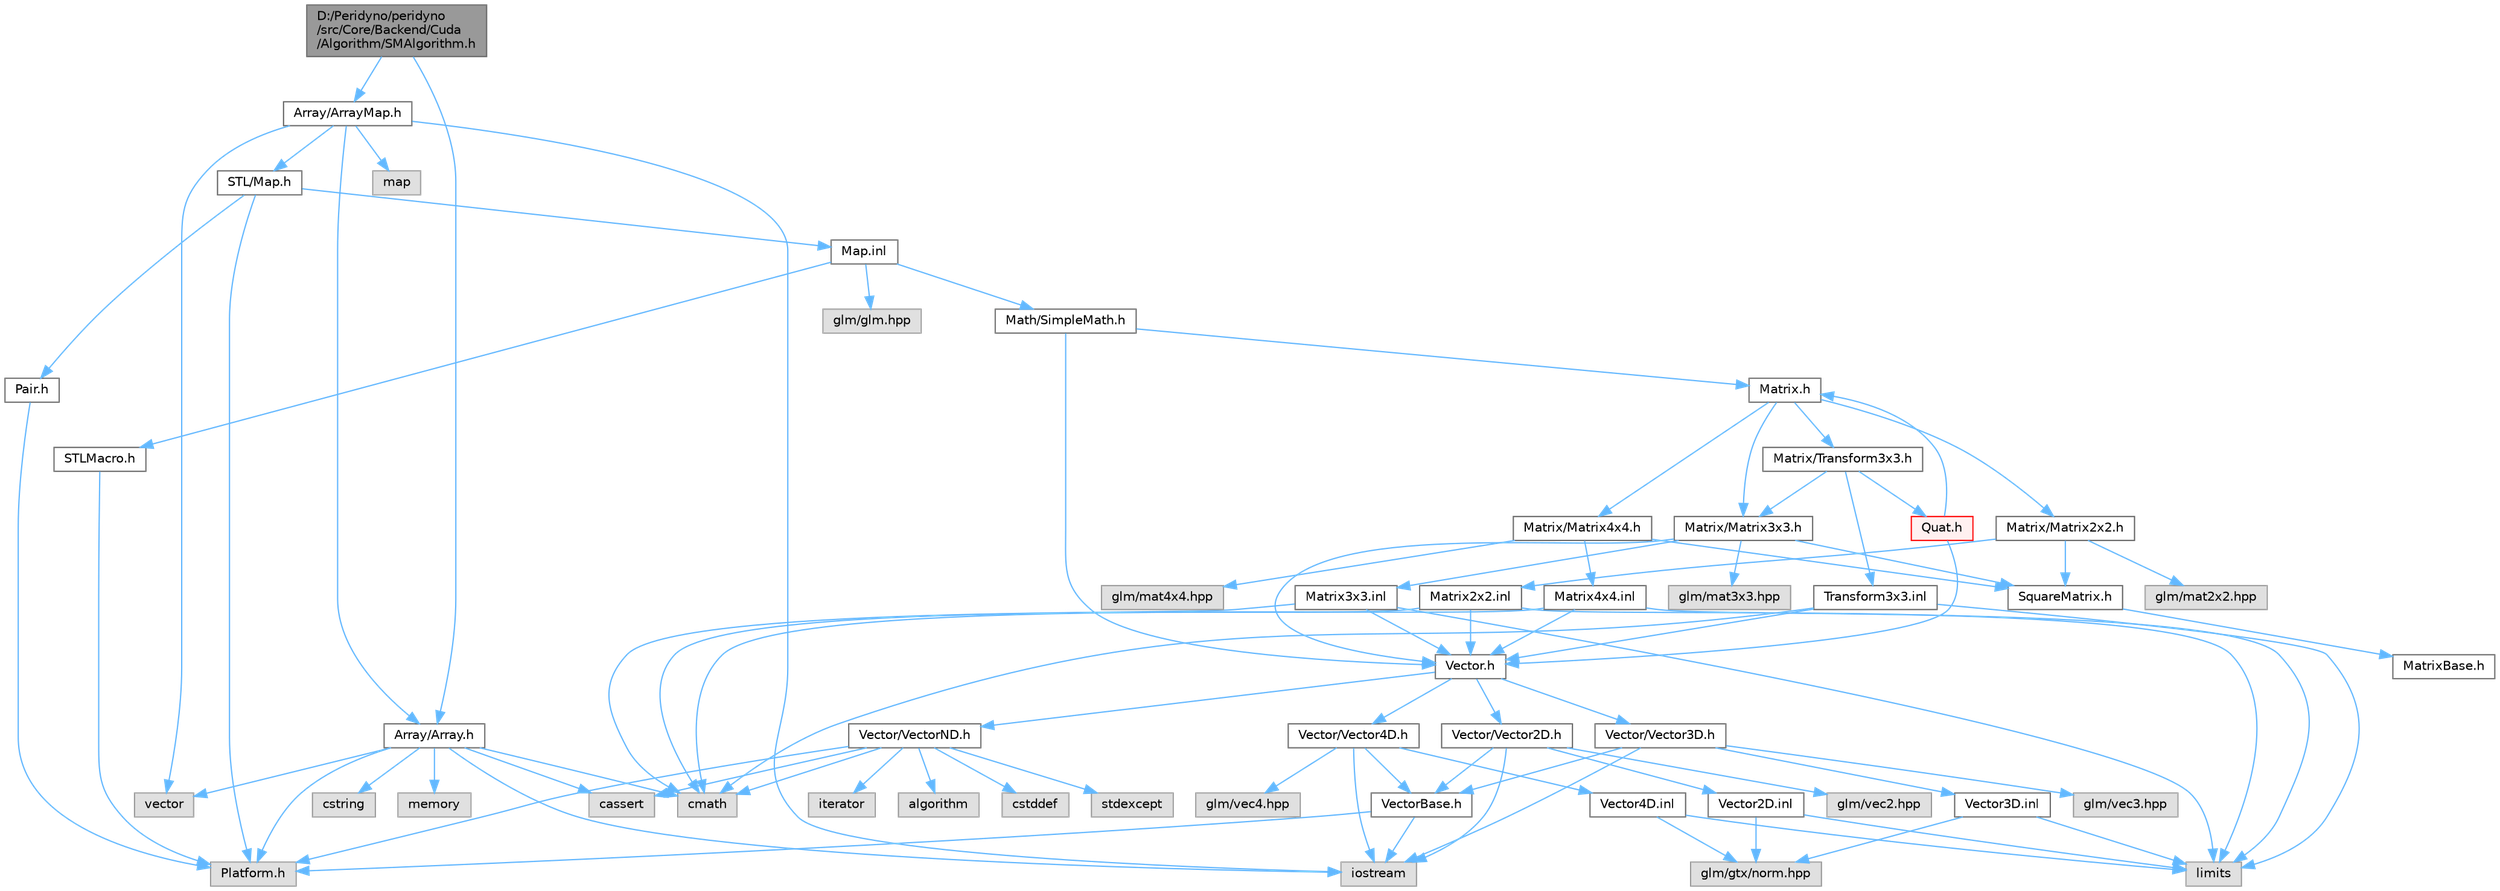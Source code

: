 digraph "D:/Peridyno/peridyno/src/Core/Backend/Cuda/Algorithm/SMAlgorithm.h"
{
 // LATEX_PDF_SIZE
  bgcolor="transparent";
  edge [fontname=Helvetica,fontsize=10,labelfontname=Helvetica,labelfontsize=10];
  node [fontname=Helvetica,fontsize=10,shape=box,height=0.2,width=0.4];
  Node1 [id="Node000001",label="D:/Peridyno/peridyno\l/src/Core/Backend/Cuda\l/Algorithm/SMAlgorithm.h",height=0.2,width=0.4,color="gray40", fillcolor="grey60", style="filled", fontcolor="black",tooltip=" "];
  Node1 -> Node2 [id="edge1_Node000001_Node000002",color="steelblue1",style="solid",tooltip=" "];
  Node2 [id="Node000002",label="Array/Array.h",height=0.2,width=0.4,color="grey40", fillcolor="white", style="filled",URL="$_array_8h.html",tooltip=" "];
  Node2 -> Node3 [id="edge2_Node000002_Node000003",color="steelblue1",style="solid",tooltip=" "];
  Node3 [id="Node000003",label="Platform.h",height=0.2,width=0.4,color="grey60", fillcolor="#E0E0E0", style="filled",tooltip=" "];
  Node2 -> Node4 [id="edge3_Node000002_Node000004",color="steelblue1",style="solid",tooltip=" "];
  Node4 [id="Node000004",label="cassert",height=0.2,width=0.4,color="grey60", fillcolor="#E0E0E0", style="filled",tooltip=" "];
  Node2 -> Node5 [id="edge4_Node000002_Node000005",color="steelblue1",style="solid",tooltip=" "];
  Node5 [id="Node000005",label="vector",height=0.2,width=0.4,color="grey60", fillcolor="#E0E0E0", style="filled",tooltip=" "];
  Node2 -> Node6 [id="edge5_Node000002_Node000006",color="steelblue1",style="solid",tooltip=" "];
  Node6 [id="Node000006",label="iostream",height=0.2,width=0.4,color="grey60", fillcolor="#E0E0E0", style="filled",tooltip=" "];
  Node2 -> Node7 [id="edge6_Node000002_Node000007",color="steelblue1",style="solid",tooltip=" "];
  Node7 [id="Node000007",label="cstring",height=0.2,width=0.4,color="grey60", fillcolor="#E0E0E0", style="filled",tooltip=" "];
  Node2 -> Node8 [id="edge7_Node000002_Node000008",color="steelblue1",style="solid",tooltip=" "];
  Node8 [id="Node000008",label="memory",height=0.2,width=0.4,color="grey60", fillcolor="#E0E0E0", style="filled",tooltip=" "];
  Node2 -> Node9 [id="edge8_Node000002_Node000009",color="steelblue1",style="solid",tooltip=" "];
  Node9 [id="Node000009",label="cmath",height=0.2,width=0.4,color="grey60", fillcolor="#E0E0E0", style="filled",tooltip=" "];
  Node1 -> Node10 [id="edge9_Node000001_Node000010",color="steelblue1",style="solid",tooltip=" "];
  Node10 [id="Node000010",label="Array/ArrayMap.h",height=0.2,width=0.4,color="grey40", fillcolor="white", style="filled",URL="$_array_map_8h.html",tooltip=" "];
  Node10 -> Node11 [id="edge10_Node000010_Node000011",color="steelblue1",style="solid",tooltip=" "];
  Node11 [id="Node000011",label="map",height=0.2,width=0.4,color="grey60", fillcolor="#E0E0E0", style="filled",tooltip=" "];
  Node10 -> Node5 [id="edge11_Node000010_Node000005",color="steelblue1",style="solid",tooltip=" "];
  Node10 -> Node6 [id="edge12_Node000010_Node000006",color="steelblue1",style="solid",tooltip=" "];
  Node10 -> Node12 [id="edge13_Node000010_Node000012",color="steelblue1",style="solid",tooltip=" "];
  Node12 [id="Node000012",label="STL/Map.h",height=0.2,width=0.4,color="grey40", fillcolor="white", style="filled",URL="$_map_8h.html",tooltip=" "];
  Node12 -> Node3 [id="edge14_Node000012_Node000003",color="steelblue1",style="solid",tooltip=" "];
  Node12 -> Node13 [id="edge15_Node000012_Node000013",color="steelblue1",style="solid",tooltip=" "];
  Node13 [id="Node000013",label="Pair.h",height=0.2,width=0.4,color="grey40", fillcolor="white", style="filled",URL="$_pair_8h.html",tooltip=" "];
  Node13 -> Node3 [id="edge16_Node000013_Node000003",color="steelblue1",style="solid",tooltip=" "];
  Node12 -> Node14 [id="edge17_Node000012_Node000014",color="steelblue1",style="solid",tooltip=" "];
  Node14 [id="Node000014",label="Map.inl",height=0.2,width=0.4,color="grey40", fillcolor="white", style="filled",URL="$_map_8inl.html",tooltip=" "];
  Node14 -> Node15 [id="edge18_Node000014_Node000015",color="steelblue1",style="solid",tooltip=" "];
  Node15 [id="Node000015",label="Math/SimpleMath.h",height=0.2,width=0.4,color="grey40", fillcolor="white", style="filled",URL="$_simple_math_8h.html",tooltip=" "];
  Node15 -> Node16 [id="edge19_Node000015_Node000016",color="steelblue1",style="solid",tooltip=" "];
  Node16 [id="Node000016",label="Vector.h",height=0.2,width=0.4,color="grey40", fillcolor="white", style="filled",URL="$_vector_8h.html",tooltip=" "];
  Node16 -> Node17 [id="edge20_Node000016_Node000017",color="steelblue1",style="solid",tooltip=" "];
  Node17 [id="Node000017",label="Vector/Vector2D.h",height=0.2,width=0.4,color="grey40", fillcolor="white", style="filled",URL="$_vector2_d_8h.html",tooltip=" "];
  Node17 -> Node18 [id="edge21_Node000017_Node000018",color="steelblue1",style="solid",tooltip=" "];
  Node18 [id="Node000018",label="glm/vec2.hpp",height=0.2,width=0.4,color="grey60", fillcolor="#E0E0E0", style="filled",tooltip=" "];
  Node17 -> Node6 [id="edge22_Node000017_Node000006",color="steelblue1",style="solid",tooltip=" "];
  Node17 -> Node19 [id="edge23_Node000017_Node000019",color="steelblue1",style="solid",tooltip=" "];
  Node19 [id="Node000019",label="VectorBase.h",height=0.2,width=0.4,color="grey40", fillcolor="white", style="filled",URL="$_vector_base_8h.html",tooltip=" "];
  Node19 -> Node6 [id="edge24_Node000019_Node000006",color="steelblue1",style="solid",tooltip=" "];
  Node19 -> Node3 [id="edge25_Node000019_Node000003",color="steelblue1",style="solid",tooltip=" "];
  Node17 -> Node20 [id="edge26_Node000017_Node000020",color="steelblue1",style="solid",tooltip=" "];
  Node20 [id="Node000020",label="Vector2D.inl",height=0.2,width=0.4,color="grey40", fillcolor="white", style="filled",URL="$_vector2_d_8inl.html",tooltip=" "];
  Node20 -> Node21 [id="edge27_Node000020_Node000021",color="steelblue1",style="solid",tooltip=" "];
  Node21 [id="Node000021",label="limits",height=0.2,width=0.4,color="grey60", fillcolor="#E0E0E0", style="filled",tooltip=" "];
  Node20 -> Node22 [id="edge28_Node000020_Node000022",color="steelblue1",style="solid",tooltip=" "];
  Node22 [id="Node000022",label="glm/gtx/norm.hpp",height=0.2,width=0.4,color="grey60", fillcolor="#E0E0E0", style="filled",tooltip=" "];
  Node16 -> Node23 [id="edge29_Node000016_Node000023",color="steelblue1",style="solid",tooltip=" "];
  Node23 [id="Node000023",label="Vector/Vector3D.h",height=0.2,width=0.4,color="grey40", fillcolor="white", style="filled",URL="$_vector3_d_8h.html",tooltip=" "];
  Node23 -> Node24 [id="edge30_Node000023_Node000024",color="steelblue1",style="solid",tooltip=" "];
  Node24 [id="Node000024",label="glm/vec3.hpp",height=0.2,width=0.4,color="grey60", fillcolor="#E0E0E0", style="filled",tooltip=" "];
  Node23 -> Node6 [id="edge31_Node000023_Node000006",color="steelblue1",style="solid",tooltip=" "];
  Node23 -> Node19 [id="edge32_Node000023_Node000019",color="steelblue1",style="solid",tooltip=" "];
  Node23 -> Node25 [id="edge33_Node000023_Node000025",color="steelblue1",style="solid",tooltip=" "];
  Node25 [id="Node000025",label="Vector3D.inl",height=0.2,width=0.4,color="grey40", fillcolor="white", style="filled",URL="$_vector3_d_8inl.html",tooltip=" "];
  Node25 -> Node21 [id="edge34_Node000025_Node000021",color="steelblue1",style="solid",tooltip=" "];
  Node25 -> Node22 [id="edge35_Node000025_Node000022",color="steelblue1",style="solid",tooltip=" "];
  Node16 -> Node26 [id="edge36_Node000016_Node000026",color="steelblue1",style="solid",tooltip=" "];
  Node26 [id="Node000026",label="Vector/Vector4D.h",height=0.2,width=0.4,color="grey40", fillcolor="white", style="filled",URL="$_vector4_d_8h.html",tooltip=" "];
  Node26 -> Node27 [id="edge37_Node000026_Node000027",color="steelblue1",style="solid",tooltip=" "];
  Node27 [id="Node000027",label="glm/vec4.hpp",height=0.2,width=0.4,color="grey60", fillcolor="#E0E0E0", style="filled",tooltip=" "];
  Node26 -> Node6 [id="edge38_Node000026_Node000006",color="steelblue1",style="solid",tooltip=" "];
  Node26 -> Node19 [id="edge39_Node000026_Node000019",color="steelblue1",style="solid",tooltip=" "];
  Node26 -> Node28 [id="edge40_Node000026_Node000028",color="steelblue1",style="solid",tooltip=" "];
  Node28 [id="Node000028",label="Vector4D.inl",height=0.2,width=0.4,color="grey40", fillcolor="white", style="filled",URL="$_vector4_d_8inl.html",tooltip=" "];
  Node28 -> Node21 [id="edge41_Node000028_Node000021",color="steelblue1",style="solid",tooltip=" "];
  Node28 -> Node22 [id="edge42_Node000028_Node000022",color="steelblue1",style="solid",tooltip=" "];
  Node16 -> Node29 [id="edge43_Node000016_Node000029",color="steelblue1",style="solid",tooltip=" "];
  Node29 [id="Node000029",label="Vector/VectorND.h",height=0.2,width=0.4,color="grey40", fillcolor="white", style="filled",URL="$_vector_n_d_8h.html",tooltip=" "];
  Node29 -> Node30 [id="edge44_Node000029_Node000030",color="steelblue1",style="solid",tooltip=" "];
  Node30 [id="Node000030",label="cstddef",height=0.2,width=0.4,color="grey60", fillcolor="#E0E0E0", style="filled",tooltip=" "];
  Node29 -> Node31 [id="edge45_Node000029_Node000031",color="steelblue1",style="solid",tooltip=" "];
  Node31 [id="Node000031",label="stdexcept",height=0.2,width=0.4,color="grey60", fillcolor="#E0E0E0", style="filled",tooltip=" "];
  Node29 -> Node32 [id="edge46_Node000029_Node000032",color="steelblue1",style="solid",tooltip=" "];
  Node32 [id="Node000032",label="iterator",height=0.2,width=0.4,color="grey60", fillcolor="#E0E0E0", style="filled",tooltip=" "];
  Node29 -> Node33 [id="edge47_Node000029_Node000033",color="steelblue1",style="solid",tooltip=" "];
  Node33 [id="Node000033",label="algorithm",height=0.2,width=0.4,color="grey60", fillcolor="#E0E0E0", style="filled",tooltip=" "];
  Node29 -> Node9 [id="edge48_Node000029_Node000009",color="steelblue1",style="solid",tooltip=" "];
  Node29 -> Node4 [id="edge49_Node000029_Node000004",color="steelblue1",style="solid",tooltip=" "];
  Node29 -> Node3 [id="edge50_Node000029_Node000003",color="steelblue1",style="solid",tooltip=" "];
  Node15 -> Node34 [id="edge51_Node000015_Node000034",color="steelblue1",style="solid",tooltip=" "];
  Node34 [id="Node000034",label="Matrix.h",height=0.2,width=0.4,color="grey40", fillcolor="white", style="filled",URL="$_matrix_8h.html",tooltip=" "];
  Node34 -> Node35 [id="edge52_Node000034_Node000035",color="steelblue1",style="solid",tooltip=" "];
  Node35 [id="Node000035",label="Matrix/Matrix2x2.h",height=0.2,width=0.4,color="grey40", fillcolor="white", style="filled",URL="$_matrix2x2_8h.html",tooltip=" "];
  Node35 -> Node36 [id="edge53_Node000035_Node000036",color="steelblue1",style="solid",tooltip=" "];
  Node36 [id="Node000036",label="glm/mat2x2.hpp",height=0.2,width=0.4,color="grey60", fillcolor="#E0E0E0", style="filled",tooltip=" "];
  Node35 -> Node37 [id="edge54_Node000035_Node000037",color="steelblue1",style="solid",tooltip=" "];
  Node37 [id="Node000037",label="SquareMatrix.h",height=0.2,width=0.4,color="grey40", fillcolor="white", style="filled",URL="$_square_matrix_8h.html",tooltip=" "];
  Node37 -> Node38 [id="edge55_Node000037_Node000038",color="steelblue1",style="solid",tooltip=" "];
  Node38 [id="Node000038",label="MatrixBase.h",height=0.2,width=0.4,color="grey40", fillcolor="white", style="filled",URL="$_matrix_base_8h.html",tooltip=" "];
  Node35 -> Node39 [id="edge56_Node000035_Node000039",color="steelblue1",style="solid",tooltip=" "];
  Node39 [id="Node000039",label="Matrix2x2.inl",height=0.2,width=0.4,color="grey40", fillcolor="white", style="filled",URL="$_matrix2x2_8inl.html",tooltip=" "];
  Node39 -> Node9 [id="edge57_Node000039_Node000009",color="steelblue1",style="solid",tooltip=" "];
  Node39 -> Node21 [id="edge58_Node000039_Node000021",color="steelblue1",style="solid",tooltip=" "];
  Node39 -> Node16 [id="edge59_Node000039_Node000016",color="steelblue1",style="solid",tooltip=" "];
  Node34 -> Node40 [id="edge60_Node000034_Node000040",color="steelblue1",style="solid",tooltip=" "];
  Node40 [id="Node000040",label="Matrix/Matrix3x3.h",height=0.2,width=0.4,color="grey40", fillcolor="white", style="filled",URL="$_matrix3x3_8h.html",tooltip=" "];
  Node40 -> Node41 [id="edge61_Node000040_Node000041",color="steelblue1",style="solid",tooltip=" "];
  Node41 [id="Node000041",label="glm/mat3x3.hpp",height=0.2,width=0.4,color="grey60", fillcolor="#E0E0E0", style="filled",tooltip=" "];
  Node40 -> Node16 [id="edge62_Node000040_Node000016",color="steelblue1",style="solid",tooltip=" "];
  Node40 -> Node37 [id="edge63_Node000040_Node000037",color="steelblue1",style="solid",tooltip=" "];
  Node40 -> Node42 [id="edge64_Node000040_Node000042",color="steelblue1",style="solid",tooltip=" "];
  Node42 [id="Node000042",label="Matrix3x3.inl",height=0.2,width=0.4,color="grey40", fillcolor="white", style="filled",URL="$_matrix3x3_8inl.html",tooltip=" "];
  Node42 -> Node9 [id="edge65_Node000042_Node000009",color="steelblue1",style="solid",tooltip=" "];
  Node42 -> Node21 [id="edge66_Node000042_Node000021",color="steelblue1",style="solid",tooltip=" "];
  Node42 -> Node16 [id="edge67_Node000042_Node000016",color="steelblue1",style="solid",tooltip=" "];
  Node34 -> Node43 [id="edge68_Node000034_Node000043",color="steelblue1",style="solid",tooltip=" "];
  Node43 [id="Node000043",label="Matrix/Matrix4x4.h",height=0.2,width=0.4,color="grey40", fillcolor="white", style="filled",URL="$_matrix4x4_8h.html",tooltip=" "];
  Node43 -> Node44 [id="edge69_Node000043_Node000044",color="steelblue1",style="solid",tooltip=" "];
  Node44 [id="Node000044",label="glm/mat4x4.hpp",height=0.2,width=0.4,color="grey60", fillcolor="#E0E0E0", style="filled",tooltip=" "];
  Node43 -> Node37 [id="edge70_Node000043_Node000037",color="steelblue1",style="solid",tooltip=" "];
  Node43 -> Node45 [id="edge71_Node000043_Node000045",color="steelblue1",style="solid",tooltip=" "];
  Node45 [id="Node000045",label="Matrix4x4.inl",height=0.2,width=0.4,color="grey40", fillcolor="white", style="filled",URL="$_matrix4x4_8inl.html",tooltip=" "];
  Node45 -> Node9 [id="edge72_Node000045_Node000009",color="steelblue1",style="solid",tooltip=" "];
  Node45 -> Node21 [id="edge73_Node000045_Node000021",color="steelblue1",style="solid",tooltip=" "];
  Node45 -> Node16 [id="edge74_Node000045_Node000016",color="steelblue1",style="solid",tooltip=" "];
  Node34 -> Node46 [id="edge75_Node000034_Node000046",color="steelblue1",style="solid",tooltip=" "];
  Node46 [id="Node000046",label="Matrix/Transform3x3.h",height=0.2,width=0.4,color="grey40", fillcolor="white", style="filled",URL="$_transform3x3_8h.html",tooltip=" "];
  Node46 -> Node47 [id="edge76_Node000046_Node000047",color="steelblue1",style="solid",tooltip=" "];
  Node47 [id="Node000047",label="Quat.h",height=0.2,width=0.4,color="red", fillcolor="#FFF0F0", style="filled",URL="$_quat_8h.html",tooltip="Implementation of quaternion."];
  Node47 -> Node16 [id="edge77_Node000047_Node000016",color="steelblue1",style="solid",tooltip=" "];
  Node47 -> Node34 [id="edge78_Node000047_Node000034",color="steelblue1",style="solid",tooltip=" "];
  Node46 -> Node40 [id="edge79_Node000046_Node000040",color="steelblue1",style="solid",tooltip=" "];
  Node46 -> Node50 [id="edge80_Node000046_Node000050",color="steelblue1",style="solid",tooltip=" "];
  Node50 [id="Node000050",label="Transform3x3.inl",height=0.2,width=0.4,color="grey40", fillcolor="white", style="filled",URL="$_transform3x3_8inl.html",tooltip=" "];
  Node50 -> Node9 [id="edge81_Node000050_Node000009",color="steelblue1",style="solid",tooltip=" "];
  Node50 -> Node21 [id="edge82_Node000050_Node000021",color="steelblue1",style="solid",tooltip=" "];
  Node50 -> Node16 [id="edge83_Node000050_Node000016",color="steelblue1",style="solid",tooltip=" "];
  Node14 -> Node51 [id="edge84_Node000014_Node000051",color="steelblue1",style="solid",tooltip=" "];
  Node51 [id="Node000051",label="glm/glm.hpp",height=0.2,width=0.4,color="grey60", fillcolor="#E0E0E0", style="filled",tooltip=" "];
  Node14 -> Node52 [id="edge85_Node000014_Node000052",color="steelblue1",style="solid",tooltip=" "];
  Node52 [id="Node000052",label="STLMacro.h",height=0.2,width=0.4,color="grey40", fillcolor="white", style="filled",URL="$_s_t_l_macro_8h.html",tooltip=" "];
  Node52 -> Node3 [id="edge86_Node000052_Node000003",color="steelblue1",style="solid",tooltip=" "];
  Node10 -> Node2 [id="edge87_Node000010_Node000002",color="steelblue1",style="solid",tooltip=" "];
}
